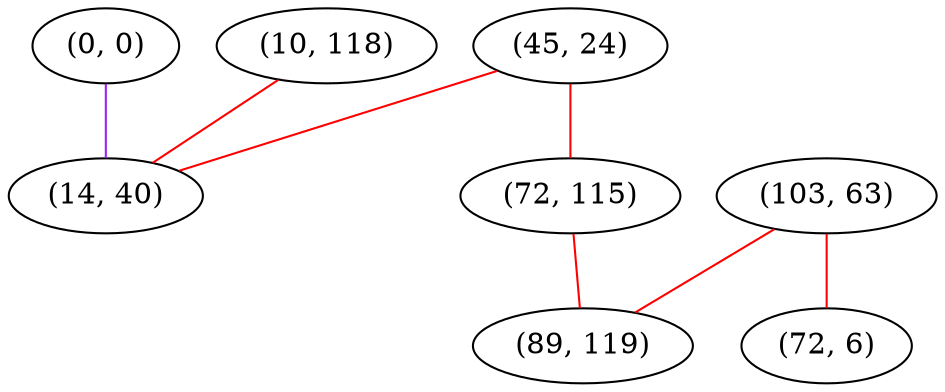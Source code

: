 graph "" {
"(0, 0)";
"(45, 24)";
"(72, 115)";
"(103, 63)";
"(72, 6)";
"(10, 118)";
"(14, 40)";
"(89, 119)";
"(0, 0)" -- "(14, 40)"  [color=purple, key=0, weight=4];
"(45, 24)" -- "(72, 115)"  [color=red, key=0, weight=1];
"(45, 24)" -- "(14, 40)"  [color=red, key=0, weight=1];
"(72, 115)" -- "(89, 119)"  [color=red, key=0, weight=1];
"(103, 63)" -- "(72, 6)"  [color=red, key=0, weight=1];
"(103, 63)" -- "(89, 119)"  [color=red, key=0, weight=1];
"(10, 118)" -- "(14, 40)"  [color=red, key=0, weight=1];
}

